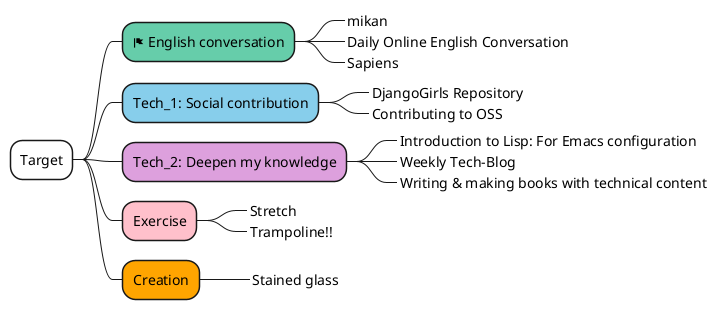 @startmindmap
*[#white] Target
**[#mediumaquamarine] <&flag> English conversation
***_ mikan
***_ Daily Online English Conversation
***_ Sapiens
**[#skyblue] Tech_1: Social contribution
***_ DjangoGirls Repository
***_ Contributing to OSS
**[#plum] Tech_2: Deepen my knowledge
***_ Introduction to Lisp: For Emacs configuration
***_ Weekly Tech-Blog
***_ Writing & making books with technical content
**[#pink] Exercise
***_ Stretch
***_ Trampoline!!
**[#orange] Creation
***_ Stained glass
@endmindmap

